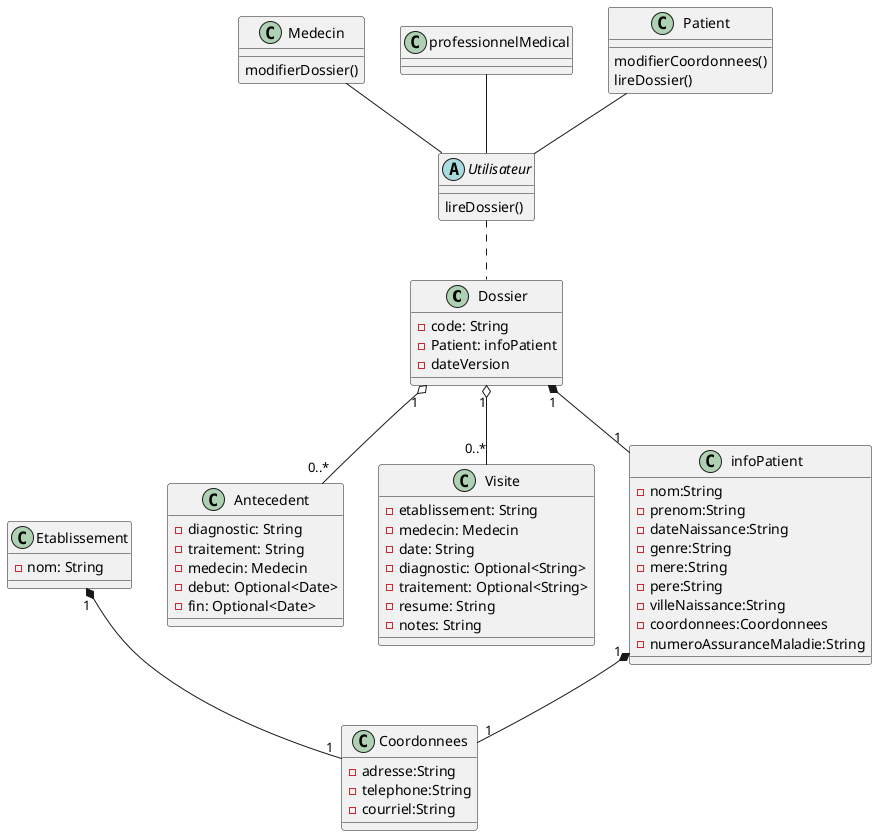 @startuml Classes

class Dossier{
    - code: String
    - Patient: infoPatient
    - dateVersion
}

class Antecedent{
    - diagnostic: String
    - traitement: String
    - medecin: Medecin
    - debut: Optional<Date>
    - fin: Optional<Date>
}

class Visite{
    - etablissement: String
    - medecin: Medecin
    - date: String
    - diagnostic: Optional<String>
    - traitement: Optional<String>
    - resume: String
    - notes: String
}


class Medecin{
    modifierDossier()

}

class Coordonnees{
    -adresse:String
    -telephone:String
    -courriel:String
}

class professionnelMedical{}

class Patient{

    modifierCoordonnees()
    lireDossier()
}

class infoPatient{
    -nom:String
    -prenom:String
    -dateNaissance:String
    -genre:String
    -mere:String
    -pere:String
    -villeNaissance:String
    -coordonnees:Coordonnees
    -numeroAssuranceMaladie:String
}


abstract Utilisateur{
    lireDossier()
}

class Etablissement{
    - nom: String
}

Patient -- Utilisateur
Medecin -- Utilisateur
professionnelMedical -- Utilisateur

Utilisateur .. Dossier


Etablissement "1" *-- "1" Coordonnees
infoPatient "1" *-- "1" Coordonnees


Dossier "1" *-- "1" infoPatient

Dossier "1" o-- "0..*" Antecedent

Dossier "1" o-- "0..*" Visite

@enduml